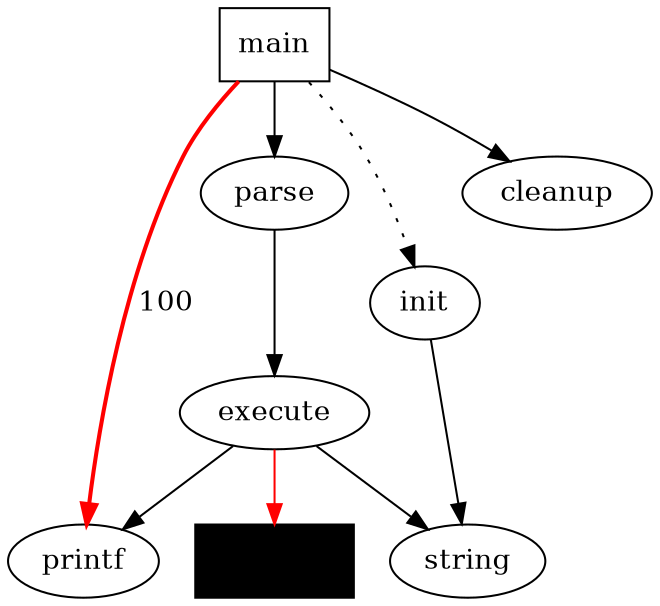 digraph G {
size =4.4;
main [shape=box];
main -> parse [weight=8];
parse -> execute;
main -> init [style=dotted];
main -> cleanup;
execute -> {
make_string;
printf
}
init -> make_string;
edge [color=red];
main -> printf [style=bold,label=100];
make_string [label=string];
node [shape=box,style=filled,color=.7];
execute -> compare;
}